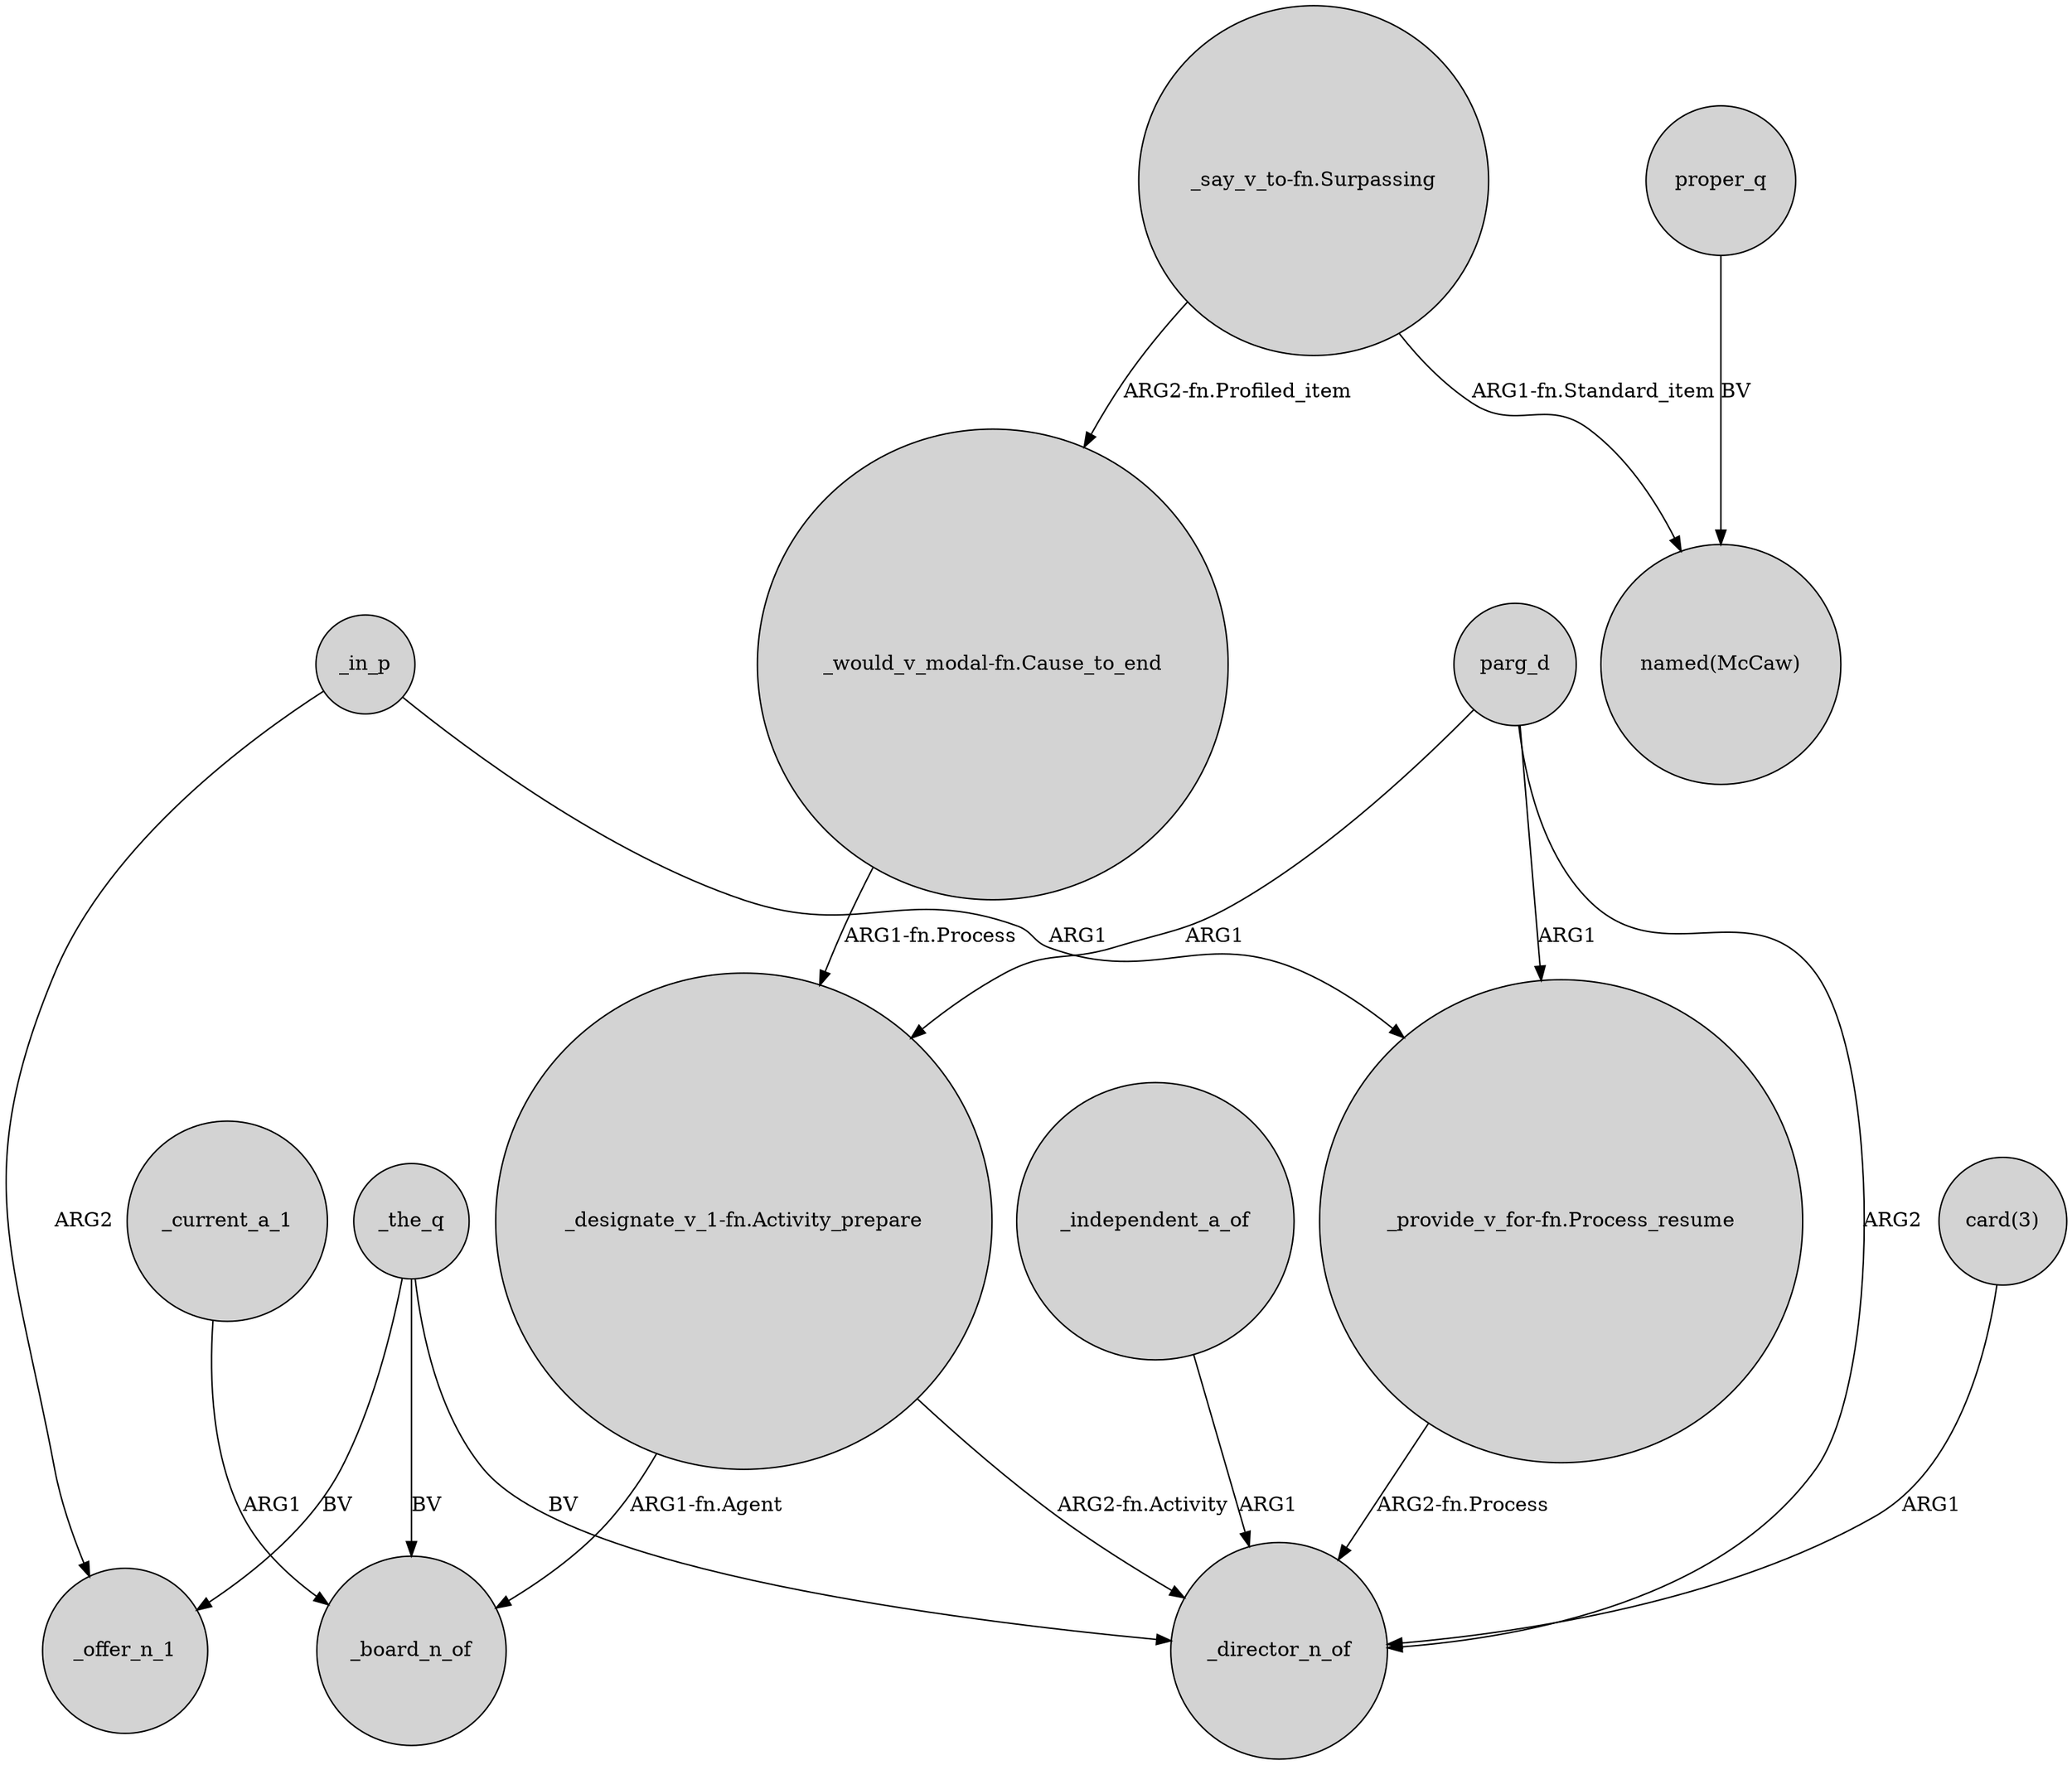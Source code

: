 digraph {
	node [shape=circle style=filled]
	_in_p -> "_provide_v_for-fn.Process_resume" [label=ARG1]
	parg_d -> "_designate_v_1-fn.Activity_prepare" [label=ARG1]
	"_designate_v_1-fn.Activity_prepare" -> _board_n_of [label="ARG1-fn.Agent"]
	proper_q -> "named(McCaw)" [label=BV]
	"_say_v_to-fn.Surpassing" -> "named(McCaw)" [label="ARG1-fn.Standard_item"]
	parg_d -> _director_n_of [label=ARG2]
	parg_d -> "_provide_v_for-fn.Process_resume" [label=ARG1]
	_the_q -> _board_n_of [label=BV]
	_in_p -> _offer_n_1 [label=ARG2]
	"card(3)" -> _director_n_of [label=ARG1]
	_current_a_1 -> _board_n_of [label=ARG1]
	_independent_a_of -> _director_n_of [label=ARG1]
	_the_q -> _offer_n_1 [label=BV]
	"_designate_v_1-fn.Activity_prepare" -> _director_n_of [label="ARG2-fn.Activity"]
	_the_q -> _director_n_of [label=BV]
	"_provide_v_for-fn.Process_resume" -> _director_n_of [label="ARG2-fn.Process"]
	"_would_v_modal-fn.Cause_to_end" -> "_designate_v_1-fn.Activity_prepare" [label="ARG1-fn.Process"]
	"_say_v_to-fn.Surpassing" -> "_would_v_modal-fn.Cause_to_end" [label="ARG2-fn.Profiled_item"]
}
